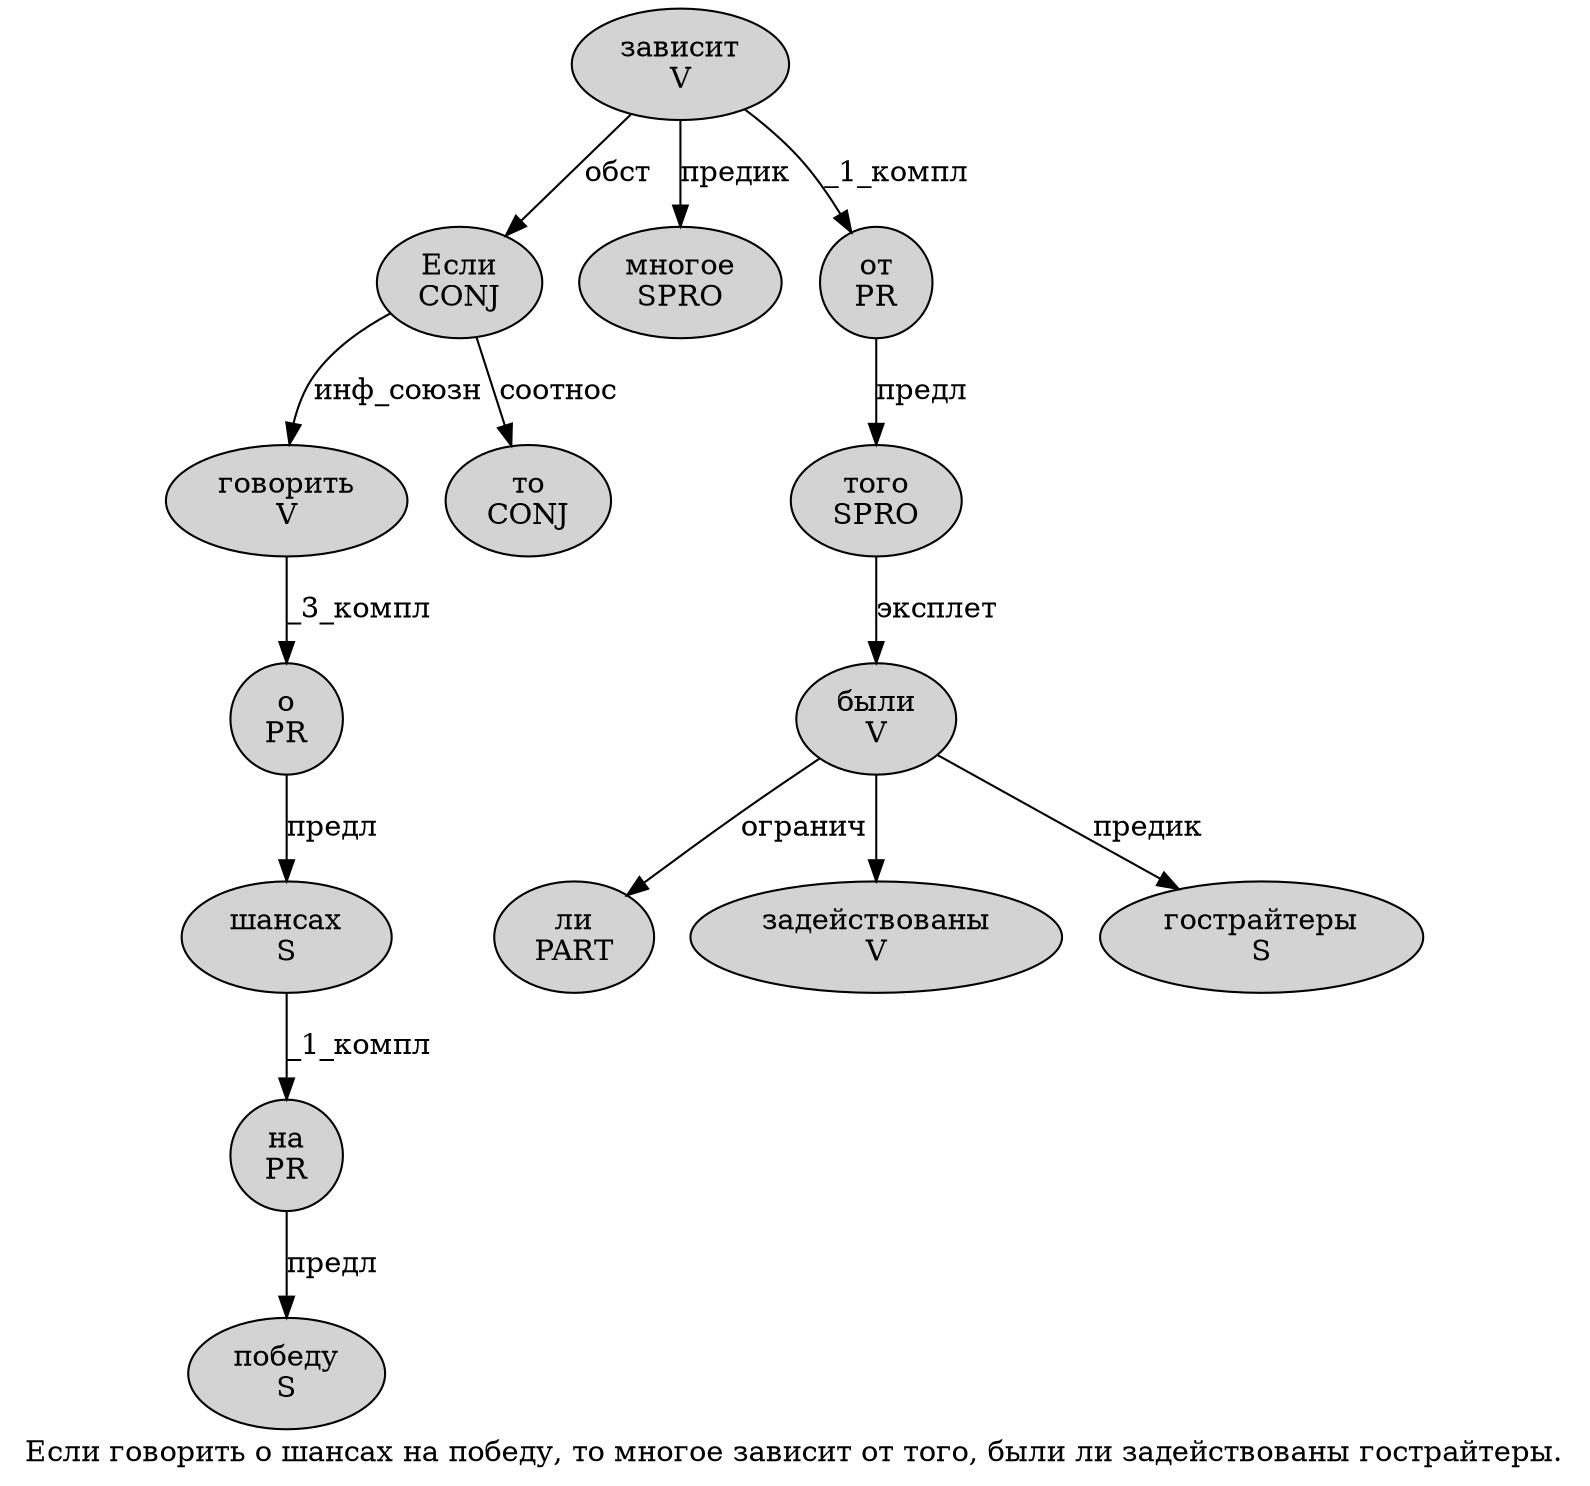 digraph SENTENCE_358 {
	graph [label="Если говорить о шансах на победу, то многое зависит от того, были ли задействованы гострайтеры."]
	node [style=filled]
		0 [label="Если
CONJ" color="" fillcolor=lightgray penwidth=1 shape=ellipse]
		1 [label="говорить
V" color="" fillcolor=lightgray penwidth=1 shape=ellipse]
		2 [label="о
PR" color="" fillcolor=lightgray penwidth=1 shape=ellipse]
		3 [label="шансах
S" color="" fillcolor=lightgray penwidth=1 shape=ellipse]
		4 [label="на
PR" color="" fillcolor=lightgray penwidth=1 shape=ellipse]
		5 [label="победу
S" color="" fillcolor=lightgray penwidth=1 shape=ellipse]
		7 [label="то
CONJ" color="" fillcolor=lightgray penwidth=1 shape=ellipse]
		8 [label="многое
SPRO" color="" fillcolor=lightgray penwidth=1 shape=ellipse]
		9 [label="зависит
V" color="" fillcolor=lightgray penwidth=1 shape=ellipse]
		10 [label="от
PR" color="" fillcolor=lightgray penwidth=1 shape=ellipse]
		11 [label="того
SPRO" color="" fillcolor=lightgray penwidth=1 shape=ellipse]
		13 [label="были
V" color="" fillcolor=lightgray penwidth=1 shape=ellipse]
		14 [label="ли
PART" color="" fillcolor=lightgray penwidth=1 shape=ellipse]
		15 [label="задействованы
V" color="" fillcolor=lightgray penwidth=1 shape=ellipse]
		16 [label="гострайтеры
S" color="" fillcolor=lightgray penwidth=1 shape=ellipse]
			10 -> 11 [label="предл"]
			9 -> 0 [label="обст"]
			9 -> 8 [label="предик"]
			9 -> 10 [label="_1_компл"]
			0 -> 1 [label="инф_союзн"]
			0 -> 7 [label="соотнос"]
			13 -> 14 [label="огранич"]
			13 -> 15
			13 -> 16 [label="предик"]
			11 -> 13 [label="эксплет"]
			2 -> 3 [label="предл"]
			1 -> 2 [label="_3_компл"]
			3 -> 4 [label="_1_компл"]
			4 -> 5 [label="предл"]
}